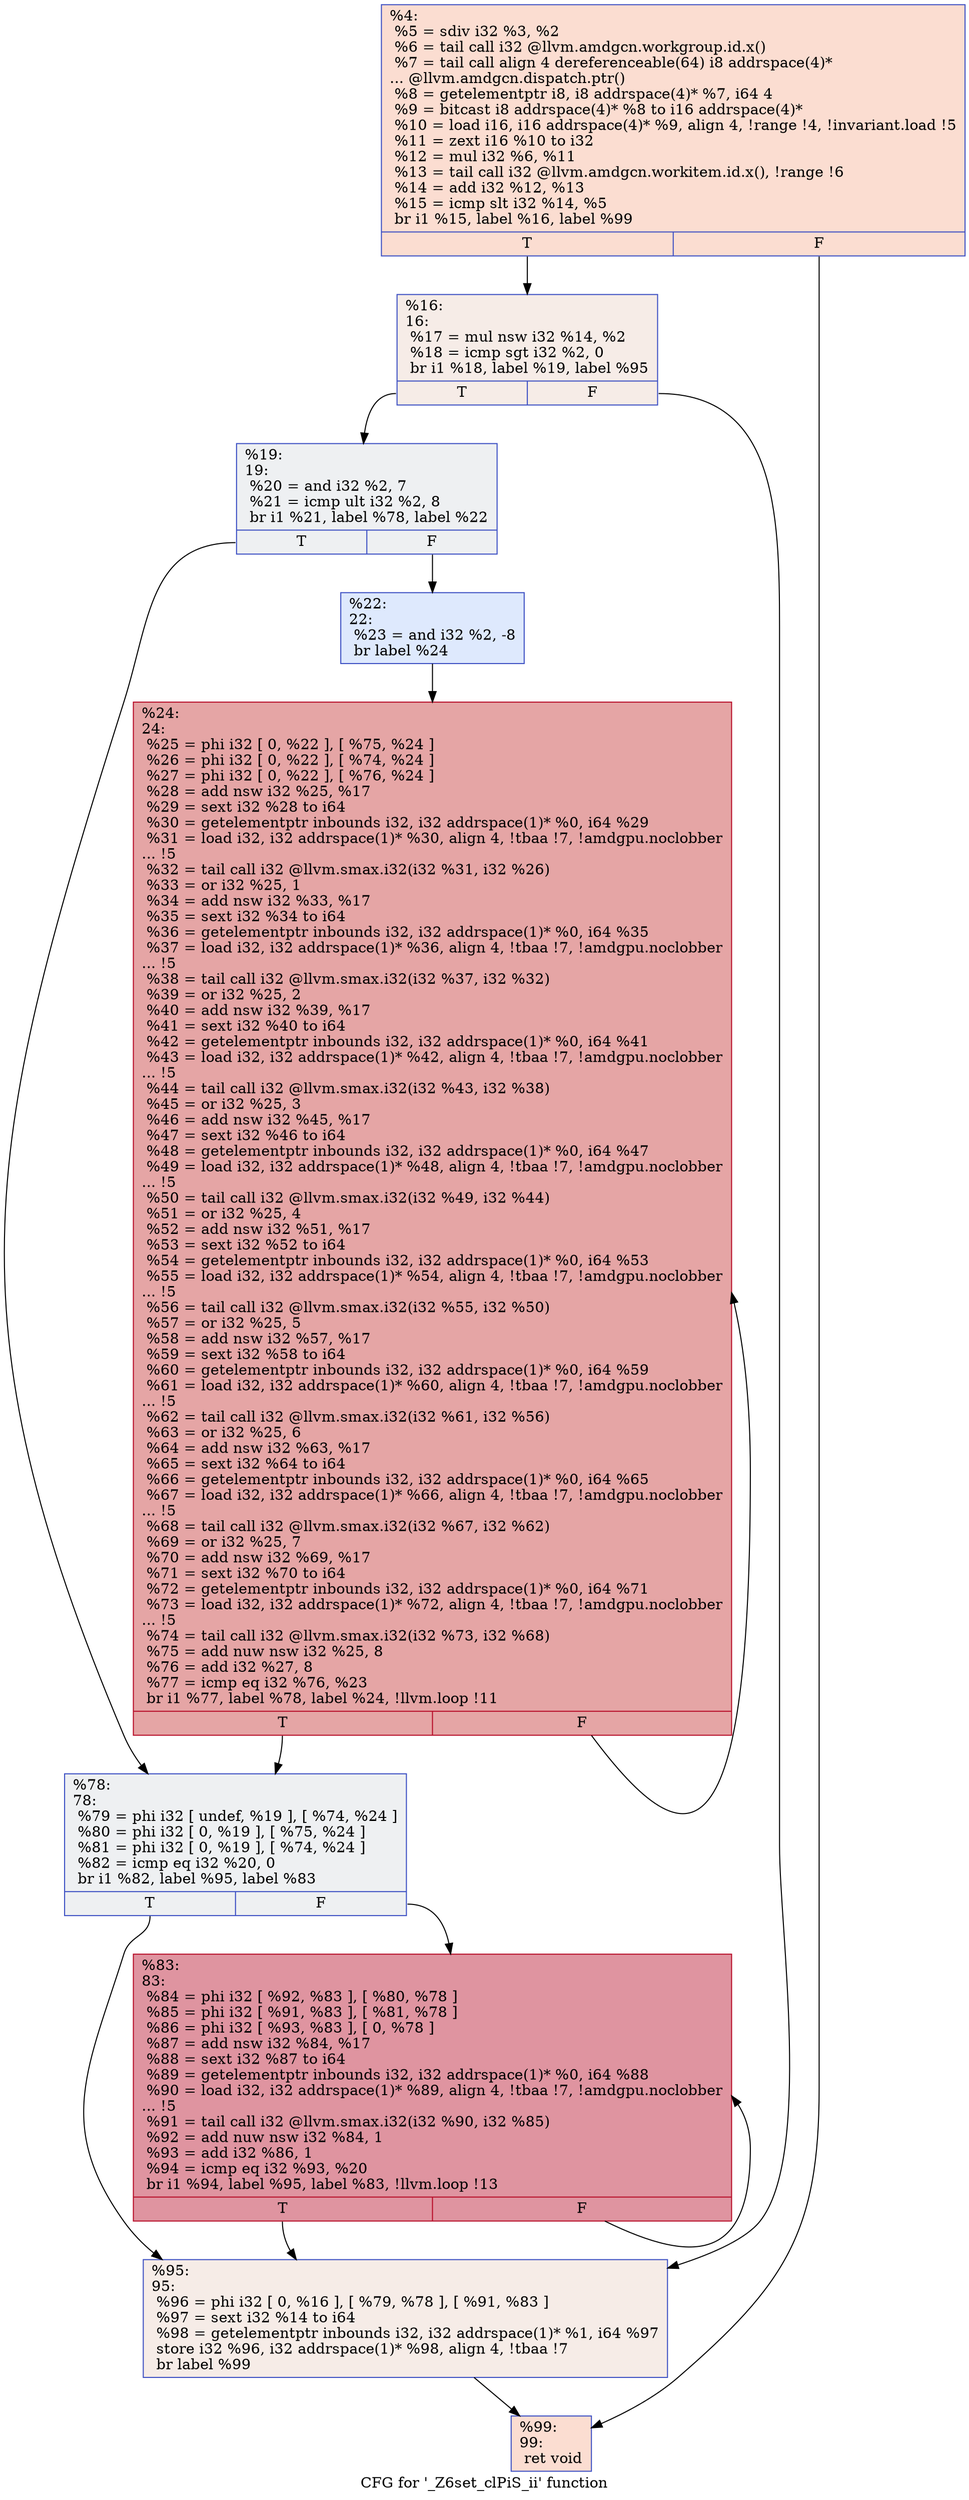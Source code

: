 digraph "CFG for '_Z6set_clPiS_ii' function" {
	label="CFG for '_Z6set_clPiS_ii' function";

	Node0x5082f90 [shape=record,color="#3d50c3ff", style=filled, fillcolor="#f7b39670",label="{%4:\l  %5 = sdiv i32 %3, %2\l  %6 = tail call i32 @llvm.amdgcn.workgroup.id.x()\l  %7 = tail call align 4 dereferenceable(64) i8 addrspace(4)*\l... @llvm.amdgcn.dispatch.ptr()\l  %8 = getelementptr i8, i8 addrspace(4)* %7, i64 4\l  %9 = bitcast i8 addrspace(4)* %8 to i16 addrspace(4)*\l  %10 = load i16, i16 addrspace(4)* %9, align 4, !range !4, !invariant.load !5\l  %11 = zext i16 %10 to i32\l  %12 = mul i32 %6, %11\l  %13 = tail call i32 @llvm.amdgcn.workitem.id.x(), !range !6\l  %14 = add i32 %12, %13\l  %15 = icmp slt i32 %14, %5\l  br i1 %15, label %16, label %99\l|{<s0>T|<s1>F}}"];
	Node0x5082f90:s0 -> Node0x5084f40;
	Node0x5082f90:s1 -> Node0x5084fd0;
	Node0x5084f40 [shape=record,color="#3d50c3ff", style=filled, fillcolor="#ead5c970",label="{%16:\l16:                                               \l  %17 = mul nsw i32 %14, %2\l  %18 = icmp sgt i32 %2, 0\l  br i1 %18, label %19, label %95\l|{<s0>T|<s1>F}}"];
	Node0x5084f40:s0 -> Node0x50852b0;
	Node0x5084f40:s1 -> Node0x5085300;
	Node0x50852b0 [shape=record,color="#3d50c3ff", style=filled, fillcolor="#d9dce170",label="{%19:\l19:                                               \l  %20 = and i32 %2, 7\l  %21 = icmp ult i32 %2, 8\l  br i1 %21, label %78, label %22\l|{<s0>T|<s1>F}}"];
	Node0x50852b0:s0 -> Node0x50855c0;
	Node0x50852b0:s1 -> Node0x5085610;
	Node0x5085610 [shape=record,color="#3d50c3ff", style=filled, fillcolor="#b5cdfa70",label="{%22:\l22:                                               \l  %23 = and i32 %2, -8\l  br label %24\l}"];
	Node0x5085610 -> Node0x5085810;
	Node0x5085810 [shape=record,color="#b70d28ff", style=filled, fillcolor="#c5333470",label="{%24:\l24:                                               \l  %25 = phi i32 [ 0, %22 ], [ %75, %24 ]\l  %26 = phi i32 [ 0, %22 ], [ %74, %24 ]\l  %27 = phi i32 [ 0, %22 ], [ %76, %24 ]\l  %28 = add nsw i32 %25, %17\l  %29 = sext i32 %28 to i64\l  %30 = getelementptr inbounds i32, i32 addrspace(1)* %0, i64 %29\l  %31 = load i32, i32 addrspace(1)* %30, align 4, !tbaa !7, !amdgpu.noclobber\l... !5\l  %32 = tail call i32 @llvm.smax.i32(i32 %31, i32 %26)\l  %33 = or i32 %25, 1\l  %34 = add nsw i32 %33, %17\l  %35 = sext i32 %34 to i64\l  %36 = getelementptr inbounds i32, i32 addrspace(1)* %0, i64 %35\l  %37 = load i32, i32 addrspace(1)* %36, align 4, !tbaa !7, !amdgpu.noclobber\l... !5\l  %38 = tail call i32 @llvm.smax.i32(i32 %37, i32 %32)\l  %39 = or i32 %25, 2\l  %40 = add nsw i32 %39, %17\l  %41 = sext i32 %40 to i64\l  %42 = getelementptr inbounds i32, i32 addrspace(1)* %0, i64 %41\l  %43 = load i32, i32 addrspace(1)* %42, align 4, !tbaa !7, !amdgpu.noclobber\l... !5\l  %44 = tail call i32 @llvm.smax.i32(i32 %43, i32 %38)\l  %45 = or i32 %25, 3\l  %46 = add nsw i32 %45, %17\l  %47 = sext i32 %46 to i64\l  %48 = getelementptr inbounds i32, i32 addrspace(1)* %0, i64 %47\l  %49 = load i32, i32 addrspace(1)* %48, align 4, !tbaa !7, !amdgpu.noclobber\l... !5\l  %50 = tail call i32 @llvm.smax.i32(i32 %49, i32 %44)\l  %51 = or i32 %25, 4\l  %52 = add nsw i32 %51, %17\l  %53 = sext i32 %52 to i64\l  %54 = getelementptr inbounds i32, i32 addrspace(1)* %0, i64 %53\l  %55 = load i32, i32 addrspace(1)* %54, align 4, !tbaa !7, !amdgpu.noclobber\l... !5\l  %56 = tail call i32 @llvm.smax.i32(i32 %55, i32 %50)\l  %57 = or i32 %25, 5\l  %58 = add nsw i32 %57, %17\l  %59 = sext i32 %58 to i64\l  %60 = getelementptr inbounds i32, i32 addrspace(1)* %0, i64 %59\l  %61 = load i32, i32 addrspace(1)* %60, align 4, !tbaa !7, !amdgpu.noclobber\l... !5\l  %62 = tail call i32 @llvm.smax.i32(i32 %61, i32 %56)\l  %63 = or i32 %25, 6\l  %64 = add nsw i32 %63, %17\l  %65 = sext i32 %64 to i64\l  %66 = getelementptr inbounds i32, i32 addrspace(1)* %0, i64 %65\l  %67 = load i32, i32 addrspace(1)* %66, align 4, !tbaa !7, !amdgpu.noclobber\l... !5\l  %68 = tail call i32 @llvm.smax.i32(i32 %67, i32 %62)\l  %69 = or i32 %25, 7\l  %70 = add nsw i32 %69, %17\l  %71 = sext i32 %70 to i64\l  %72 = getelementptr inbounds i32, i32 addrspace(1)* %0, i64 %71\l  %73 = load i32, i32 addrspace(1)* %72, align 4, !tbaa !7, !amdgpu.noclobber\l... !5\l  %74 = tail call i32 @llvm.smax.i32(i32 %73, i32 %68)\l  %75 = add nuw nsw i32 %25, 8\l  %76 = add i32 %27, 8\l  %77 = icmp eq i32 %76, %23\l  br i1 %77, label %78, label %24, !llvm.loop !11\l|{<s0>T|<s1>F}}"];
	Node0x5085810:s0 -> Node0x50855c0;
	Node0x5085810:s1 -> Node0x5085810;
	Node0x50855c0 [shape=record,color="#3d50c3ff", style=filled, fillcolor="#d9dce170",label="{%78:\l78:                                               \l  %79 = phi i32 [ undef, %19 ], [ %74, %24 ]\l  %80 = phi i32 [ 0, %19 ], [ %75, %24 ]\l  %81 = phi i32 [ 0, %19 ], [ %74, %24 ]\l  %82 = icmp eq i32 %20, 0\l  br i1 %82, label %95, label %83\l|{<s0>T|<s1>F}}"];
	Node0x50855c0:s0 -> Node0x5085300;
	Node0x50855c0:s1 -> Node0x50897e0;
	Node0x50897e0 [shape=record,color="#b70d28ff", style=filled, fillcolor="#b70d2870",label="{%83:\l83:                                               \l  %84 = phi i32 [ %92, %83 ], [ %80, %78 ]\l  %85 = phi i32 [ %91, %83 ], [ %81, %78 ]\l  %86 = phi i32 [ %93, %83 ], [ 0, %78 ]\l  %87 = add nsw i32 %84, %17\l  %88 = sext i32 %87 to i64\l  %89 = getelementptr inbounds i32, i32 addrspace(1)* %0, i64 %88\l  %90 = load i32, i32 addrspace(1)* %89, align 4, !tbaa !7, !amdgpu.noclobber\l... !5\l  %91 = tail call i32 @llvm.smax.i32(i32 %90, i32 %85)\l  %92 = add nuw nsw i32 %84, 1\l  %93 = add i32 %86, 1\l  %94 = icmp eq i32 %93, %20\l  br i1 %94, label %95, label %83, !llvm.loop !13\l|{<s0>T|<s1>F}}"];
	Node0x50897e0:s0 -> Node0x5085300;
	Node0x50897e0:s1 -> Node0x50897e0;
	Node0x5085300 [shape=record,color="#3d50c3ff", style=filled, fillcolor="#ead5c970",label="{%95:\l95:                                               \l  %96 = phi i32 [ 0, %16 ], [ %79, %78 ], [ %91, %83 ]\l  %97 = sext i32 %14 to i64\l  %98 = getelementptr inbounds i32, i32 addrspace(1)* %1, i64 %97\l  store i32 %96, i32 addrspace(1)* %98, align 4, !tbaa !7\l  br label %99\l}"];
	Node0x5085300 -> Node0x5084fd0;
	Node0x5084fd0 [shape=record,color="#3d50c3ff", style=filled, fillcolor="#f7b39670",label="{%99:\l99:                                               \l  ret void\l}"];
}

